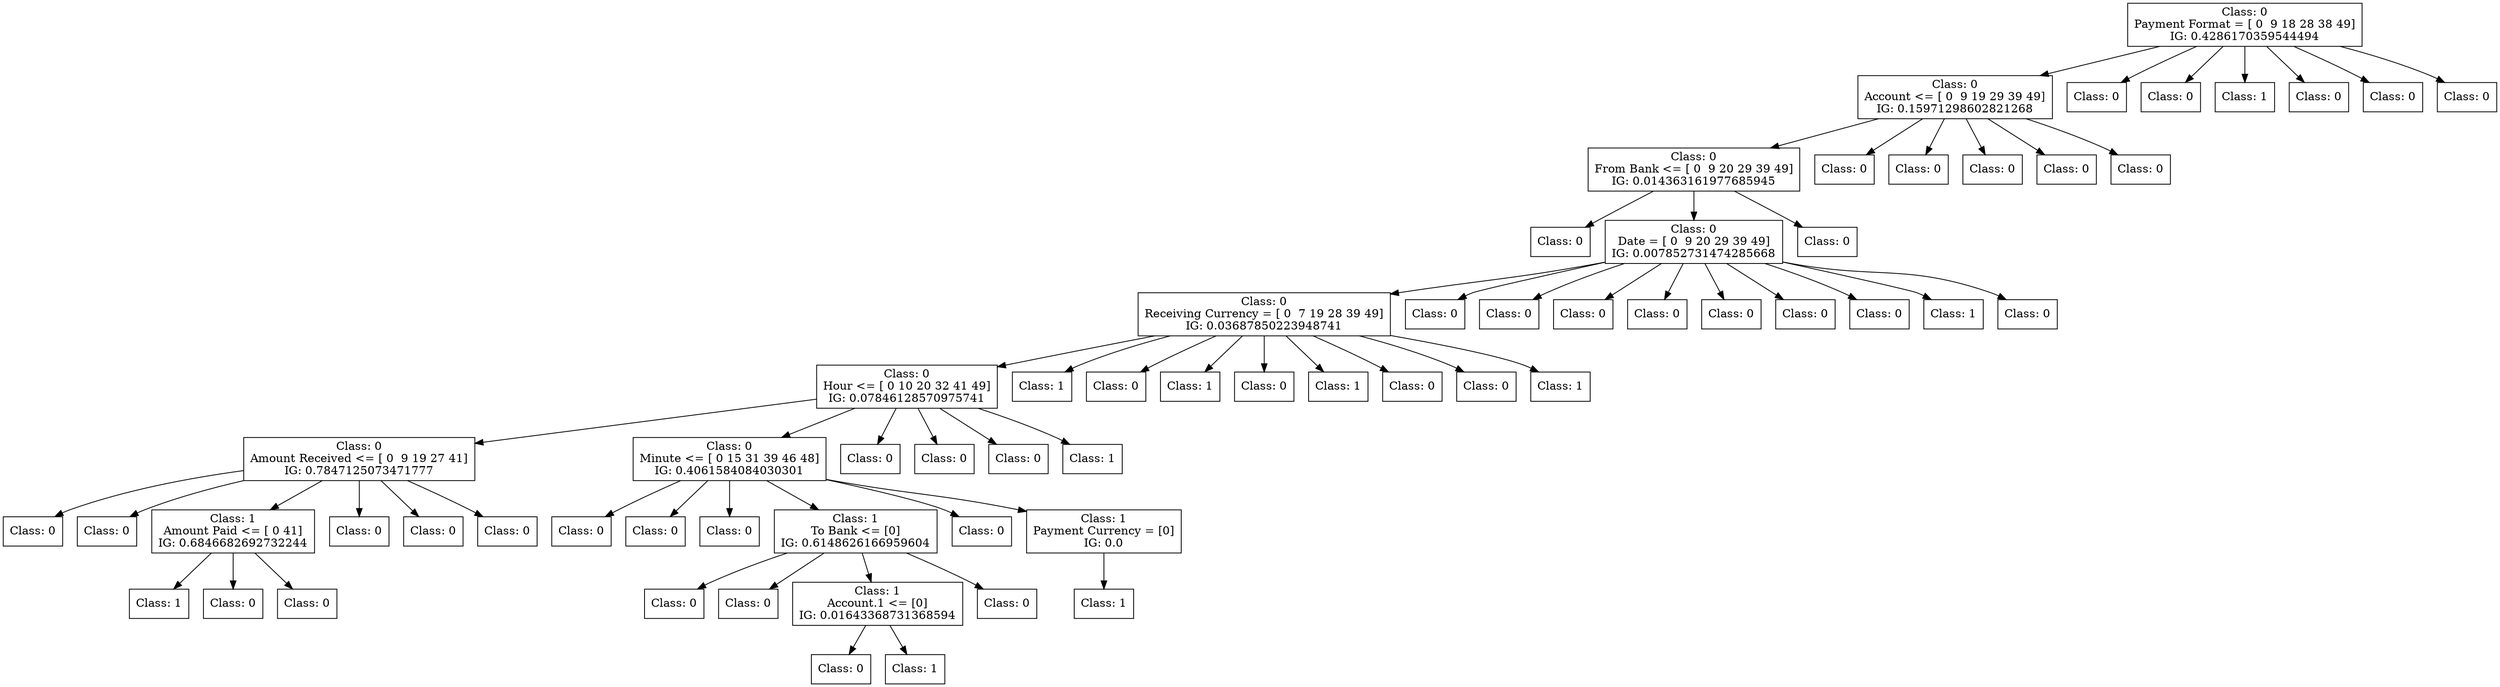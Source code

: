 digraph DecisionTree {
	rankdir=TD;
	node [shape=box];
	2532150933824 [label="Class: 0
Payment Format = [ 0  9 18 28 38 49]
IG: 0.4286170359544494"];
	2530969513856 [label="Class: 0
Account <= [ 0  9 19 29 39 49]
IG: 0.15971298602821268"];
	2532150933824 -> 2530969513856;
	2530969517408 [label="Class: 0
From Bank <= [ 0  9 20 29 39 49]
IG: 0.014363161977685945"];
	2530969513856 -> 2530969517408;
	2532193086400 [label="Class: 0
"];
	2530969517408 -> 2532193086400;
	2532193080928 [label="Class: 0
Date = [ 0  9 20 29 39 49]
IG: 0.007852731474285668"];
	2530969517408 -> 2532193080928;
	2532193082992 [label="Class: 0
Receiving Currency = [ 0  7 19 28 39 49]
IG: 0.03687850223948741"];
	2532193080928 -> 2532193082992;
	2530969506128 [label="Class: 0
Hour <= [ 0 10 20 32 41 49]
IG: 0.07846128570975741"];
	2532193082992 -> 2530969506128;
	2530969499392 [label="Class: 0
Amount Received <= [ 0  9 19 27 41]
IG: 0.7847125073471777"];
	2530969506128 -> 2530969499392;
	2530969491232 [label="Class: 0
"];
	2530969499392 -> 2530969491232;
	2530969493536 [label="Class: 0
"];
	2530969499392 -> 2530969493536;
	2530969496416 [label="Class: 1
Amount Paid <= [ 0 41]
IG: 0.6846682692732244"];
	2530969499392 -> 2530969496416;
	2530969489504 [label="Class: 1
"];
	2530969496416 -> 2530969489504;
	2530969495408 [label="Class: 0
"];
	2530969496416 -> 2530969495408;
	2530969500160 [label="Class: 0
"];
	2530969496416 -> 2530969500160;
	2530969496368 [label="Class: 0
"];
	2530969499392 -> 2530969496368;
	2530969486528 [label="Class: 0
"];
	2530969499392 -> 2530969486528;
	2530969499008 [label="Class: 0
"];
	2530969499392 -> 2530969499008;
	2530969499248 [label="Class: 0
Minute <= [ 0 15 31 39 46 48]
IG: 0.4061584084030301"];
	2530969506128 -> 2530969499248;
	2532193088464 [label="Class: 0
"];
	2530969499248 -> 2532193088464;
	2530969239360 [label="Class: 0
"];
	2530969499248 -> 2530969239360;
	2530969228032 [label="Class: 0
"];
	2530969499248 -> 2530969228032;
	2530969235856 [label="Class: 1
To Bank <= [0]
IG: 0.6148626166959604"];
	2530969499248 -> 2530969235856;
	2530969226064 [label="Class: 0
"];
	2530969235856 -> 2530969226064;
	2530969226544 [label="Class: 0
"];
	2530969235856 -> 2530969226544;
	2530969223856 [label="Class: 1
Account.1 <= [0]
IG: 0.01643368731368594"];
	2530969235856 -> 2530969223856;
	2530969236144 [label="Class: 0
"];
	2530969223856 -> 2530969236144;
	2530969230048 [label="Class: 1
"];
	2530969223856 -> 2530969230048;
	2530969239168 [label="Class: 0
"];
	2530969235856 -> 2530969239168;
	2530969227600 [label="Class: 0
"];
	2530969499248 -> 2530969227600;
	2530969224000 [label="Class: 1
Payment Currency = [0]
IG: 0.0"];
	2530969499248 -> 2530969224000;
	2530969230912 [label="Class: 1
"];
	2530969224000 -> 2530969230912;
	2530969498048 [label="Class: 0
"];
	2530969506128 -> 2530969498048;
	2530969499584 [label="Class: 0
"];
	2530969506128 -> 2530969499584;
	2530969497904 [label="Class: 0
"];
	2530969506128 -> 2530969497904;
	2530969493968 [label="Class: 1
"];
	2530969506128 -> 2530969493968;
	2532150929792 [label="Class: 1
"];
	2532193082992 -> 2532150929792;
	2530969516304 [label="Class: 0
"];
	2532193082992 -> 2530969516304;
	2530969514720 [label="Class: 1
"];
	2532193082992 -> 2530969514720;
	2530969511264 [label="Class: 0
"];
	2532193082992 -> 2530969511264;
	2530969517696 [label="Class: 1
"];
	2532193082992 -> 2530969517696;
	2530969516496 [label="Class: 0
"];
	2532193082992 -> 2530969516496;
	2530969503776 [label="Class: 0
"];
	2532193082992 -> 2530969503776;
	2530969503728 [label="Class: 1
"];
	2532193082992 -> 2530969503728;
	2532193088272 [label="Class: 0
"];
	2532193080928 -> 2532193088272;
	2532193089856 [label="Class: 0
"];
	2532193080928 -> 2532193089856;
	2532193082848 [label="Class: 0
"];
	2532193080928 -> 2532193082848;
	2532193081744 [label="Class: 0
"];
	2532193080928 -> 2532193081744;
	2532193089904 [label="Class: 0
"];
	2532193080928 -> 2532193089904;
	2532193082080 [label="Class: 0
"];
	2532193080928 -> 2532193082080;
	2532193086256 [label="Class: 0
"];
	2532193080928 -> 2532193086256;
	2532193089136 [label="Class: 1
"];
	2532193080928 -> 2532193089136;
	2532193086688 [label="Class: 0
"];
	2532193080928 -> 2532193086688;
	2532193088512 [label="Class: 0
"];
	2530969517408 -> 2532193088512;
	2531199570208 [label="Class: 0
"];
	2530969513856 -> 2531199570208;
	2532193088320 [label="Class: 0
"];
	2530969513856 -> 2532193088320;
	2532193087120 [label="Class: 0
"];
	2530969513856 -> 2532193087120;
	2532193083136 [label="Class: 0
"];
	2530969513856 -> 2532193083136;
	2532193089568 [label="Class: 0
"];
	2530969513856 -> 2532193089568;
	2530969512656 [label="Class: 0
"];
	2532150933824 -> 2530969512656;
	2530969517456 [label="Class: 0
"];
	2532150933824 -> 2530969517456;
	2530969516208 [label="Class: 1
"];
	2532150933824 -> 2530969516208;
	2530969517648 [label="Class: 0
"];
	2532150933824 -> 2530969517648;
	2530969503872 [label="Class: 0
"];
	2532150933824 -> 2530969503872;
	2530969515392 [label="Class: 0
"];
	2532150933824 -> 2530969515392;
}
